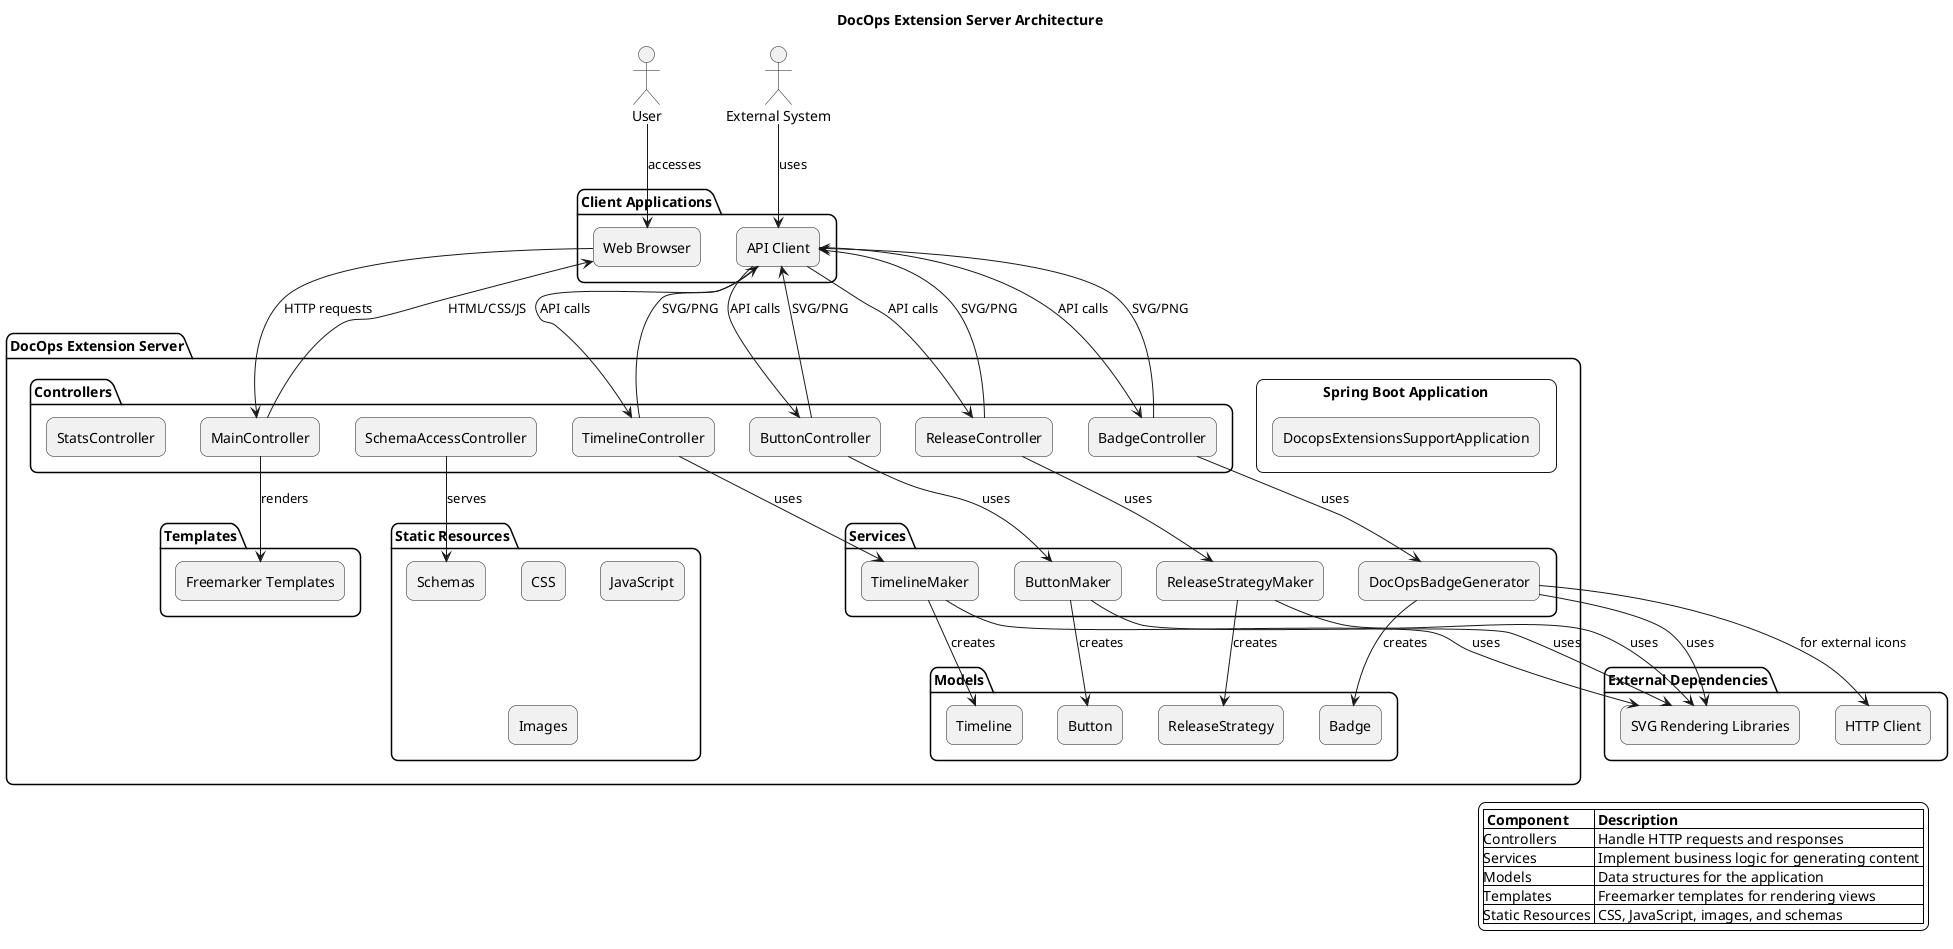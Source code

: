 @startuml DocOps Extension Server Architecture

!define RECTANGLE class
!define COMPONENT component

skinparam componentStyle rectangle
skinparam backgroundColor white
skinparam roundCorner 15
skinparam defaultTextAlignment center

title DocOps Extension Server Architecture

' Client Applications
actor "User" as user
actor "External System" as external

' Main Components
package "Client Applications" {
    [Web Browser] as browser
    [API Client] as apiClient
}

package "DocOps Extension Server" {
    ' Main Application
    component "Spring Boot Application" as springApp {
        [DocopsExtensionsSupportApplication] as mainApp
    }

    ' Controllers Layer
    package "Controllers" {
        [MainController] as mainController
        [BadgeController] as badgeController
        [ButtonController] as buttonController
        [ReleaseController] as releaseController
        [TimelineController] as timelineController
        [SchemaAccessController] as schemaController
        [StatsController] as statsController
        ' ... other controllers
    }

    ' Service Layer
    package "Services" {
        [DocOpsBadgeGenerator] as badgeGenerator
        [ButtonMaker] as buttonMaker
        [ReleaseStrategyMaker] as releaseMaker
        [TimelineMaker] as timelineMaker
        ' ... other services
    }

    ' Data Models
    package "Models" {
        [Badge] as badgeModel
        [Button] as buttonModel
        [ReleaseStrategy] as releaseModel
        [Timeline] as timelineModel
        ' ... other models
    }

    ' Templates
    package "Templates" {
        [Freemarker Templates] as templates
    }

    ' Static Resources
    package "Static Resources" {
        [CSS] as css
        [JavaScript] as js
        [Images] as images
        [Schemas] as schemas
    }
}

' External Dependencies
package "External Dependencies" {
    [SVG Rendering Libraries] as svgLib
    [HTTP Client] as httpClient
}

' Relationships
user --> browser : accesses
external --> apiClient : uses

browser --> mainController : HTTP requests
apiClient --> badgeController : API calls
apiClient --> buttonController : API calls
apiClient --> releaseController : API calls
apiClient --> timelineController : API calls

mainController --> templates : renders
badgeController --> badgeGenerator : uses
buttonController --> buttonMaker : uses
releaseController --> releaseMaker : uses
timelineController --> timelineMaker : uses
schemaController --> schemas : serves

badgeGenerator --> badgeModel : creates
buttonMaker --> buttonModel : creates
releaseMaker --> releaseModel : creates
timelineMaker --> timelineModel : creates

badgeGenerator --> svgLib : uses
buttonMaker --> svgLib : uses
releaseMaker --> svgLib : uses
timelineMaker --> svgLib : uses

badgeGenerator --> httpClient : for external icons

' Data Flow
browser <-- mainController : HTML/CSS/JS
apiClient <-- badgeController : SVG/PNG
apiClient <-- buttonController : SVG/PNG
apiClient <-- releaseController : SVG/PNG
apiClient <-- timelineController : SVG/PNG

legend right
  |= Component |= Description |
  |Controllers | Handle HTTP requests and responses |
  |Services | Implement business logic for generating content |
  |Models | Data structures for the application |
  |Templates | Freemarker templates for rendering views |
  |Static Resources | CSS, JavaScript, images, and schemas |
endlegend

@enduml